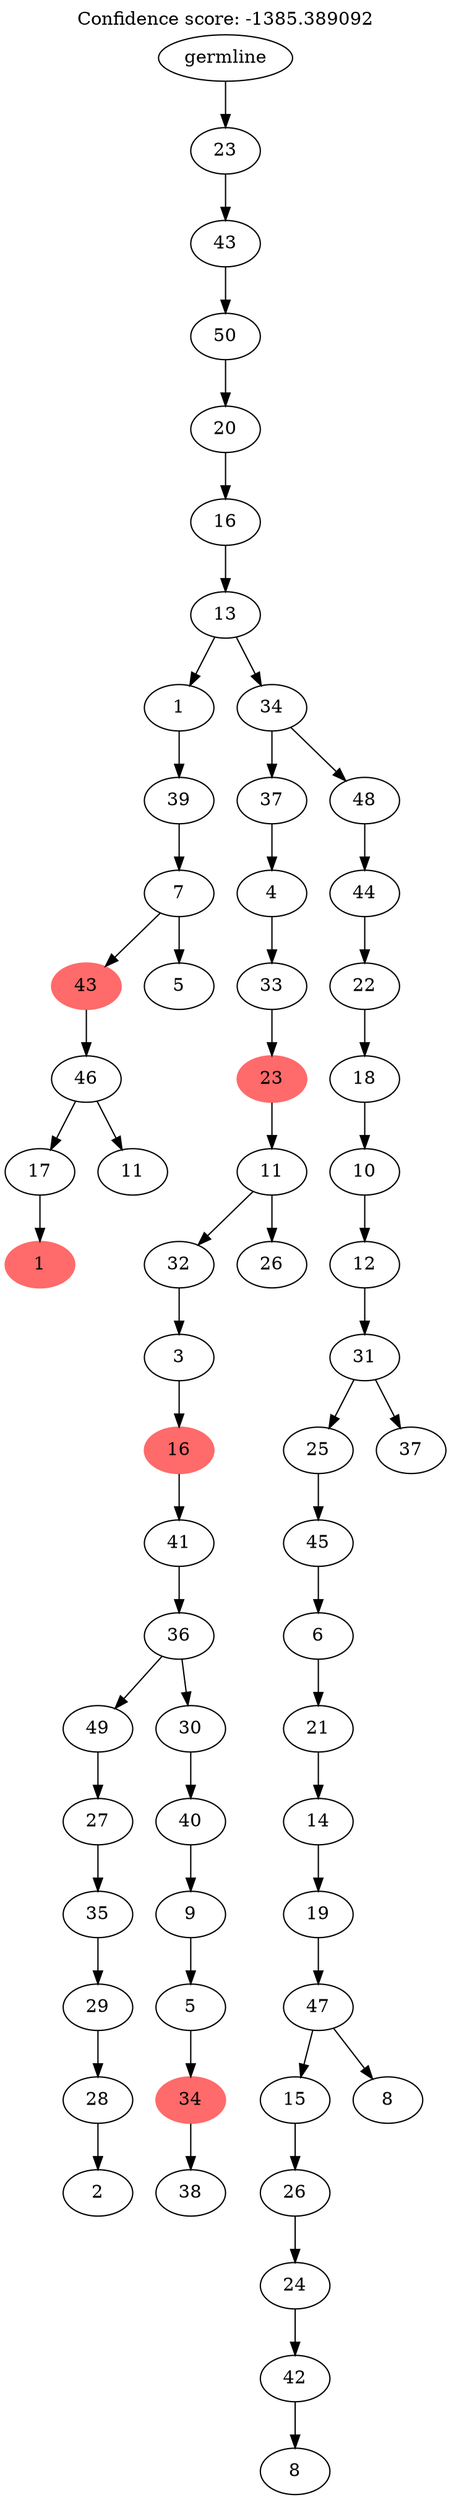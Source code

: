 digraph g {
	"57" -> "58";
	"58" [color=indianred1, style=filled, label="1"];
	"56" -> "57";
	"57" [label="17"];
	"56" -> "59";
	"59" [label="11"];
	"55" -> "56";
	"56" [label="46"];
	"54" -> "55";
	"55" [color=indianred1, style=filled, label="43"];
	"54" -> "60";
	"60" [label="5"];
	"53" -> "54";
	"54" [label="7"];
	"52" -> "53";
	"53" [label="39"];
	"49" -> "50";
	"50" [label="2"];
	"48" -> "49";
	"49" [label="28"];
	"47" -> "48";
	"48" [label="29"];
	"46" -> "47";
	"47" [label="35"];
	"45" -> "46";
	"46" [label="27"];
	"43" -> "44";
	"44" [label="38"];
	"42" -> "43";
	"43" [color=indianred1, style=filled, label="34"];
	"41" -> "42";
	"42" [label="5"];
	"40" -> "41";
	"41" [label="9"];
	"39" -> "40";
	"40" [label="40"];
	"38" -> "39";
	"39" [label="30"];
	"38" -> "45";
	"45" [label="49"];
	"37" -> "38";
	"38" [label="36"];
	"36" -> "37";
	"37" [label="41"];
	"35" -> "36";
	"36" [color=indianred1, style=filled, label="16"];
	"34" -> "35";
	"35" [label="3"];
	"33" -> "34";
	"34" [label="32"];
	"33" -> "51";
	"51" [label="26"];
	"32" -> "33";
	"33" [label="11"];
	"31" -> "32";
	"32" [color=indianred1, style=filled, label="23"];
	"30" -> "31";
	"31" [label="33"];
	"29" -> "30";
	"30" [label="4"];
	"25" -> "26";
	"26" [label="8"];
	"24" -> "25";
	"25" [label="42"];
	"23" -> "24";
	"24" [label="24"];
	"22" -> "23";
	"23" [label="26"];
	"21" -> "22";
	"22" [label="15"];
	"21" -> "27";
	"27" [label="8"];
	"20" -> "21";
	"21" [label="47"];
	"19" -> "20";
	"20" [label="19"];
	"18" -> "19";
	"19" [label="14"];
	"17" -> "18";
	"18" [label="21"];
	"16" -> "17";
	"17" [label="6"];
	"15" -> "16";
	"16" [label="45"];
	"14" -> "15";
	"15" [label="25"];
	"14" -> "28";
	"28" [label="37"];
	"13" -> "14";
	"14" [label="31"];
	"12" -> "13";
	"13" [label="12"];
	"11" -> "12";
	"12" [label="10"];
	"10" -> "11";
	"11" [label="18"];
	"9" -> "10";
	"10" [label="22"];
	"8" -> "9";
	"9" [label="44"];
	"7" -> "8";
	"8" [label="48"];
	"7" -> "29";
	"29" [label="37"];
	"6" -> "7";
	"7" [label="34"];
	"6" -> "52";
	"52" [label="1"];
	"5" -> "6";
	"6" [label="13"];
	"4" -> "5";
	"5" [label="16"];
	"3" -> "4";
	"4" [label="20"];
	"2" -> "3";
	"3" [label="50"];
	"1" -> "2";
	"2" [label="43"];
	"0" -> "1";
	"1" [label="23"];
	"0" [label="germline"];
	labelloc="t";
	label="Confidence score: -1385.389092";
}

